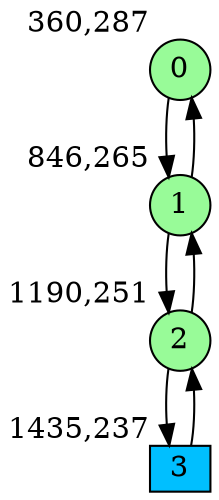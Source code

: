 digraph G {
graph [bgcolor=white]
node [shape=circle, style = filled, fillcolor=white,fixedsize=true, width=0.4, height=0.3 ]
0[xlabel="360,287", pos = "0,0!", fillcolor=palegreen ];
1[xlabel="846,265", pos = "7.59375,0.34375!", fillcolor=palegreen ];
2[xlabel="1190,251", pos = "12.9688,0.5625!", fillcolor=palegreen ];
3[xlabel="1435,237", pos = "16.7969,0.78125!", fillcolor=deepskyblue, shape=box ];
0->1 ;
1->0 ;
1->2 ;
2->1 ;
2->3 ;
3->2 ;
}
